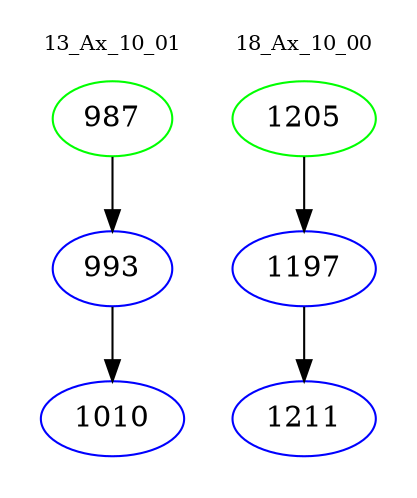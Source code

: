 digraph{
subgraph cluster_0 {
color = white
label = "13_Ax_10_01";
fontsize=10;
T0_987 [label="987", color="green"]
T0_987 -> T0_993 [color="black"]
T0_993 [label="993", color="blue"]
T0_993 -> T0_1010 [color="black"]
T0_1010 [label="1010", color="blue"]
}
subgraph cluster_1 {
color = white
label = "18_Ax_10_00";
fontsize=10;
T1_1205 [label="1205", color="green"]
T1_1205 -> T1_1197 [color="black"]
T1_1197 [label="1197", color="blue"]
T1_1197 -> T1_1211 [color="black"]
T1_1211 [label="1211", color="blue"]
}
}
